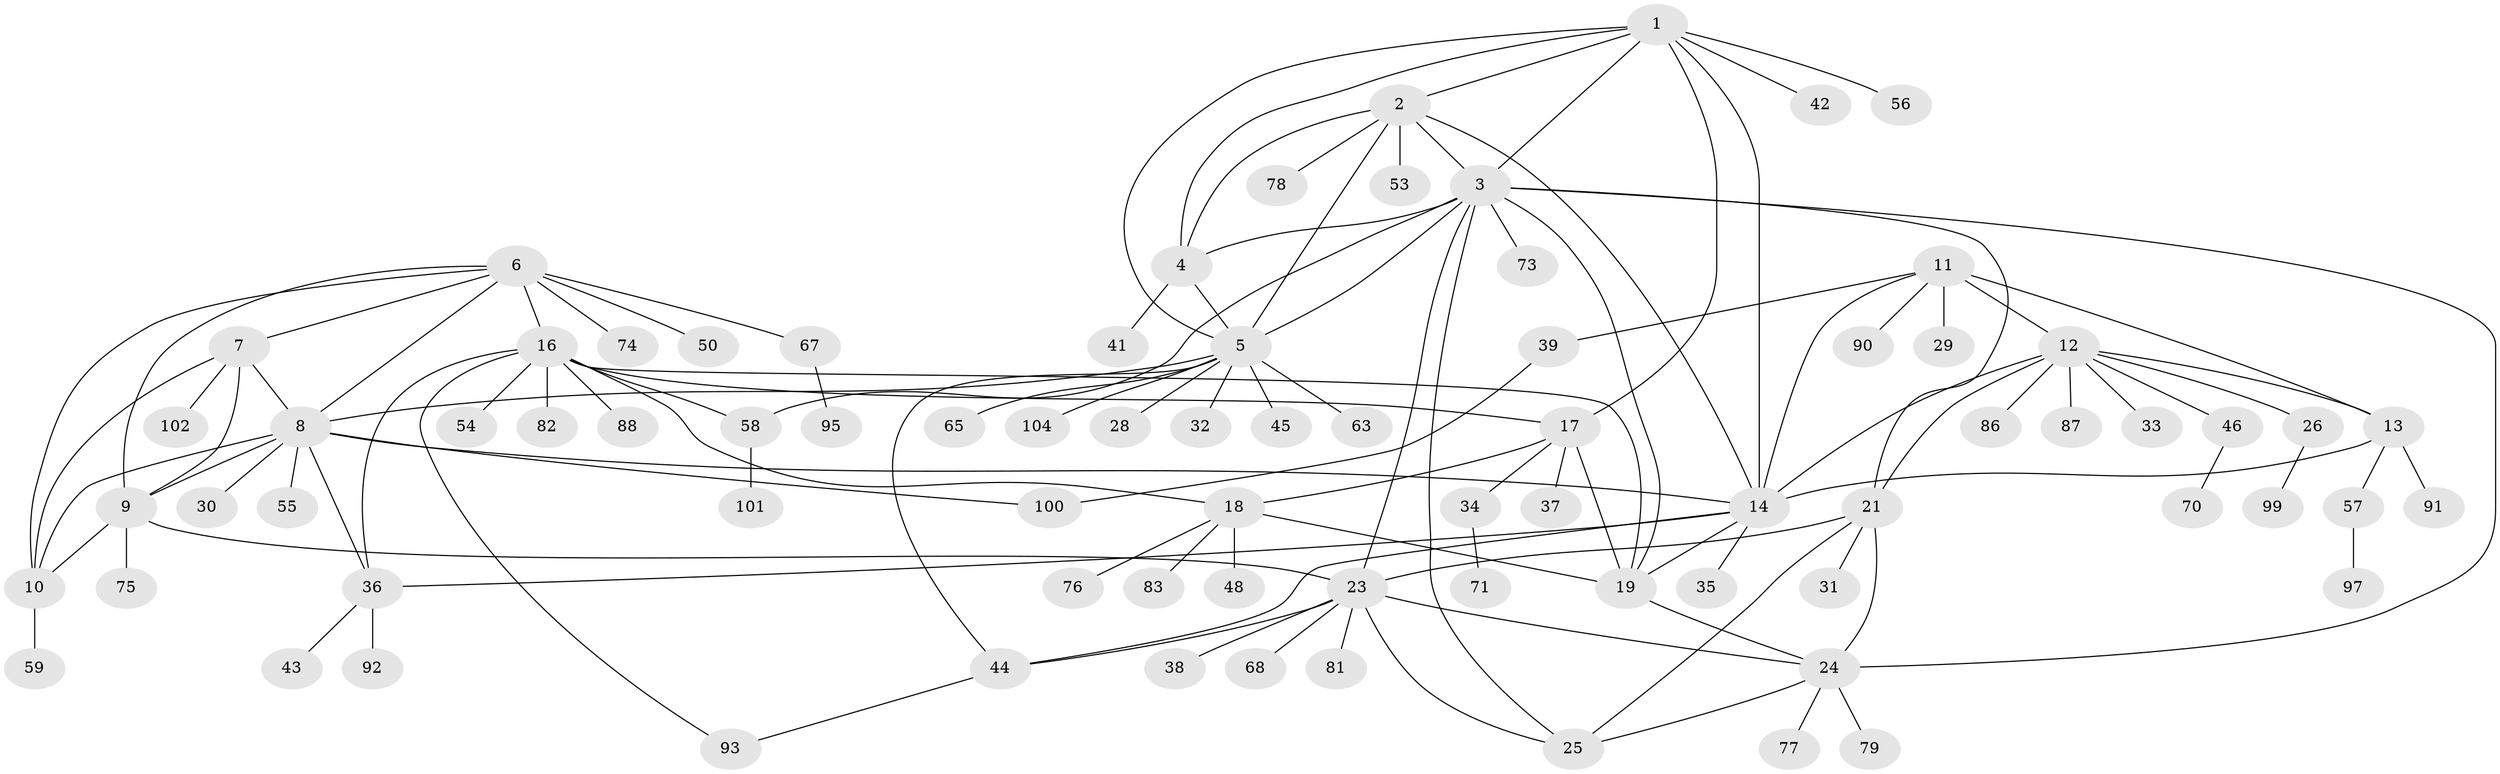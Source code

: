 // original degree distribution, {9: 0.038461538461538464, 7: 0.0673076923076923, 5: 0.038461538461538464, 6: 0.009615384615384616, 13: 0.019230769230769232, 8: 0.038461538461538464, 11: 0.009615384615384616, 4: 0.038461538461538464, 3: 0.0673076923076923, 2: 0.125, 1: 0.5480769230769231}
// Generated by graph-tools (version 1.1) at 2025/42/03/06/25 10:42:12]
// undirected, 80 vertices, 118 edges
graph export_dot {
graph [start="1"]
  node [color=gray90,style=filled];
  1 [super="+96"];
  2 [super="+66"];
  3 [super="+22"];
  4 [super="+62"];
  5 [super="+98"];
  6 [super="+60"];
  7;
  8 [super="+49"];
  9 [super="+80"];
  10;
  11 [super="+52"];
  12 [super="+15"];
  13 [super="+40"];
  14 [super="+72"];
  16 [super="+51"];
  17 [super="+20"];
  18 [super="+69"];
  19 [super="+103"];
  21 [super="+85"];
  23 [super="+27"];
  24 [super="+84"];
  25;
  26 [super="+89"];
  28;
  29;
  30;
  31;
  32;
  33;
  34;
  35;
  36 [super="+47"];
  37;
  38;
  39;
  41;
  42;
  43;
  44 [super="+61"];
  45;
  46 [super="+64"];
  48;
  50;
  53;
  54;
  55;
  56;
  57;
  58;
  59;
  63;
  65;
  67 [super="+94"];
  68;
  70;
  71;
  73;
  74;
  75;
  76;
  77;
  78;
  79;
  81;
  82;
  83;
  86;
  87;
  88;
  90;
  91;
  92;
  93;
  95;
  97;
  99;
  100;
  101;
  102;
  104;
  1 -- 2;
  1 -- 3;
  1 -- 4;
  1 -- 5;
  1 -- 14;
  1 -- 17;
  1 -- 42;
  1 -- 56;
  2 -- 3;
  2 -- 4;
  2 -- 5;
  2 -- 53;
  2 -- 78;
  2 -- 14;
  3 -- 4;
  3 -- 5;
  3 -- 73;
  3 -- 21;
  3 -- 23;
  3 -- 24;
  3 -- 25;
  3 -- 58;
  3 -- 19;
  4 -- 5;
  4 -- 41;
  5 -- 8;
  5 -- 28;
  5 -- 32;
  5 -- 44;
  5 -- 45;
  5 -- 63;
  5 -- 65;
  5 -- 104;
  6 -- 7;
  6 -- 8;
  6 -- 9;
  6 -- 10;
  6 -- 16;
  6 -- 50;
  6 -- 74;
  6 -- 67;
  7 -- 8;
  7 -- 9;
  7 -- 10;
  7 -- 102;
  8 -- 9;
  8 -- 10;
  8 -- 14 [weight=3];
  8 -- 30;
  8 -- 36;
  8 -- 55;
  8 -- 100;
  9 -- 10;
  9 -- 23;
  9 -- 75;
  10 -- 59;
  11 -- 12 [weight=2];
  11 -- 13;
  11 -- 14;
  11 -- 29;
  11 -- 39;
  11 -- 90;
  12 -- 13 [weight=2];
  12 -- 14 [weight=2];
  12 -- 26;
  12 -- 33;
  12 -- 46;
  12 -- 86;
  12 -- 87;
  12 -- 21;
  13 -- 14;
  13 -- 57;
  13 -- 91;
  14 -- 19;
  14 -- 35;
  14 -- 44;
  14 -- 36;
  16 -- 17 [weight=2];
  16 -- 18;
  16 -- 19;
  16 -- 82;
  16 -- 88;
  16 -- 93;
  16 -- 58;
  16 -- 36;
  16 -- 54;
  17 -- 18 [weight=2];
  17 -- 19 [weight=2];
  17 -- 34;
  17 -- 37;
  18 -- 19;
  18 -- 48;
  18 -- 76;
  18 -- 83;
  19 -- 24;
  21 -- 23;
  21 -- 24;
  21 -- 25;
  21 -- 31;
  23 -- 24;
  23 -- 25;
  23 -- 68;
  23 -- 81;
  23 -- 38;
  23 -- 44;
  24 -- 25;
  24 -- 77;
  24 -- 79;
  26 -- 99;
  34 -- 71;
  36 -- 43;
  36 -- 92;
  39 -- 100;
  44 -- 93;
  46 -- 70;
  57 -- 97;
  58 -- 101;
  67 -- 95;
}

